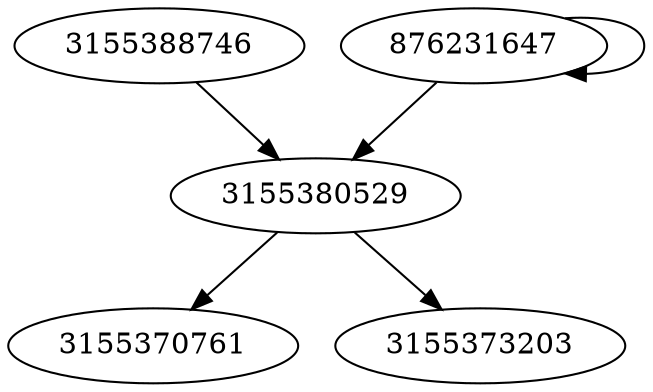 digraph  {
3155370761;
3155388746;
3155380529;
3155373203;
876231647;
3155388746 -> 3155380529;
3155380529 -> 3155370761;
3155380529 -> 3155373203;
876231647 -> 3155380529;
876231647 -> 876231647;
}
